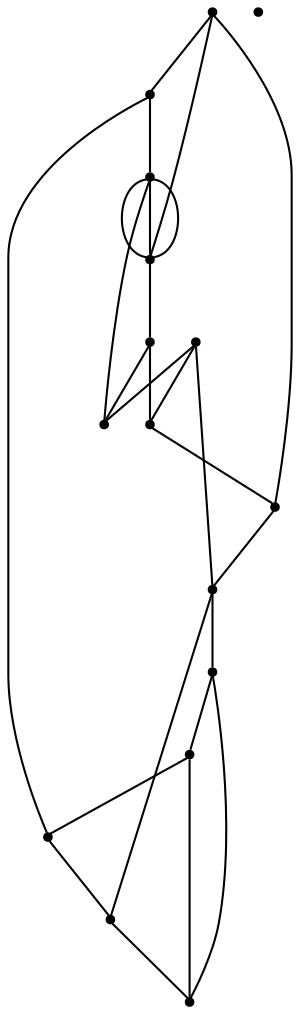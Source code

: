 graph {
  node [shape=point,comment="{\"directed\":false,\"doi\":\"10.1007/978-3-030-68766-3_19\",\"figure\":\"3 (3)\"}"]

  v0 [pos="765.0291215939044,1019.5505582082983"]
  v1 [pos="635.1012127919198,1094.5615886478108"]
  v2 [pos="765.0291215939043,869.5284973292735"]
  v3 [pos="635.1012127919198,794.517466889761"]
  v4 [pos="721.714996538234,994.5468813951276"]
  v5 [pos="635.1012127919198,1044.5542350214691"]
  v6 [pos="678.4081046650768,969.5432045819567"]
  v7 [pos="635.1012127919198,994.5468813951276"]
  v8 [pos="678.4081046650768,919.535850955615"]
  v9 [pos="635.1012127919198,744.5101132634193"]
  v10 [pos="461.86940872096216,844.5248205161026"]
  v11 [pos="505.1763005941193,869.5284973292735"]
  v12 [pos="635.1012127919198,894.5321741424443"]
  v13 [pos="505.1763005941193,1019.5505582082983"]
  v14 [pos="461.86940872096227,1044.5542350214691"]
  v15 [pos="728.0967937268133,1032.1482549797415"]

  v0 -- v1 [id="-1",pos="765.0291215939044,1019.5505582082983 739.102130245877,1064.3993196350048 690.6235539483138,1094.5615886478108 635.1012127919198,1094.5615886478108"]
  v14 -- v13 [id="-2",pos="461.86940872096227,1044.5542350214691 505.1763005941193,1019.5505582082983 505.1763005941193,1019.5505582082983 505.1763005941193,1019.5505582082983"]
  v0 -- v2 [id="-3",pos="765.0291215939044,1019.5505582082983 777.8154964782016,997.4968454680486 785.1250487244948,971.8716696573574 785.1250487244948,944.5395277687859 785.1250487244948,917.2073858802146 777.8154964782016,891.5822100695234 765.0291215939043,869.5284973292735"]
  v2 -- v3 [id="-4",pos="765.0291215939043,869.5284973292735 738.2259199587477,823.1133365702863 688.7014161915073,794.517466889761 635.1012127919198,794.517466889761"]
  v4 -- v5 [id="-6",pos="721.714996538234,994.5468813951276 704.4344282300046,1024.4475093774977 672.1162633180859,1044.5542350214691 635.1012127919198,1044.5542350214691"]
  v4 -- v5 [id="-7",pos="721.714996538234,994.5468813951276 730.2437932304898,979.8464494558038 735.1170822174972,962.7621770066786 735.1170822174972,944.5395277687859 735.1170822174972,889.3022180609785 690.3391358893168,844.5248205161026 635.1011492035021,844.5248205161026 579.8631625176873,844.5248205161026 535.0852161895069,889.3022180609785 535.0852161895069,944.5395277687859 535.0852161895069,999.7768374765934 579.8631625176873,1044.5542350214691 635.1012127919198,1044.5542350214691"]
  v6 -- v7 [id="-8",pos="678.4081046650768,969.5432045819567 669.7665253166899,984.49278513833 653.607107924111,994.5468813951276 635.1012127919198,994.5468813951276"]
  v6 -- v8 [id="-9",pos="678.4081046650768,969.5432045819567 682.6721400335997,962.1924212143629 685.1091157104996,953.6503523127601 685.1091157104996,944.5395277687859 685.1091157104996,935.4287032248117 682.6721400335997,926.886634323209 678.4081046650768,919.535850955615"]
  v9 -- v14 [id="-11",pos="635.1012127919198,744.5101132634193 745.5770589867138,744.5101132634195 835.1330152314924,834.0649719408093 835.1330152314924,944.5395277687859 835.1330152314924,1055.0140835967625 745.5770589867138,1144.5689422741525 635.1011492035021,1144.5689422741525 561.0701979583515,1144.5689422741525 496.4333054633362,1104.3546537927311 461.86940872096227,1044.5542350214691"]
  v9 -- v10 [id="-12",pos="635.1012127919198,744.5101132634193 563.6355890864355,744.5101132634195 497.60009831026366,782.6364981843165 461.86940872096216,844.5248205161026"]
  v3 -- v11 [id="-14",pos="635.1012127919198,794.517466889761 581.5009458039145,794.517466889761 531.9763784482565,823.1133365702863 505.1763005941193,869.5284973292735"]
  v12 -- v8 [id="-15",pos="635.1012127919198,894.5321741424443 653.607107924111,894.5321741424443 669.7665253166899,904.586270399242 678.4081046650768,919.535850955615"]
  v12 -- v7 [id="-16",pos="635.1012127919198,894.5321741424443 617.235792486023,894.5321741424443 600.7248690655093,904.0627529704544 591.794257330345,919.535850955615 582.8595123480303,935.0089489407757 582.8595123480303,954.0701065967961 591.794257330345,969.5432045819567 600.7290023126596,985.0163025671174 617.235792486023,994.5468813951276 635.1012127919198,994.5468813951276"]
  v13 -- v11 [id="-20",pos="505.1763005941193,1019.5505582082983 492.38711232224773,997.4979336053614 485.0772496825094,971.8722499683897 485.0772496825094,944.5395277687859 485.07724968250943,917.206805569182 492.38711232224773,891.5811219322104 505.1763005941193,869.5284973292735"]
  v1 -- v13 [id="-21",pos="635.1012127919198,1094.5615886478108 579.579324776835,1094.5615886478108 531.1011815545112,1064.3999501415756 505.1763005941193,1019.5505582082983"]
  v14 -- v10 [id="-22",pos="461.86940872096227,1044.5542350214691 444.81546651024735,1015.1519473982778 435.0692831755118,980.9840609551436 435.0692831755118,944.5395277687859 435.0692831755118,908.0949945824282 444.8154665102473,873.9271081392939 461.86940872096216,844.5248205161026"]
  v11 -- v10 [id="-28",pos="505.1763005941193,869.5284973292735 461.86940872096216,844.5248205161026 461.86940872096216,844.5248205161026 461.86940872096216,844.5248205161026"]
  v4 -- v0 [id="-37",pos="721.714996538234,994.5468813951276 765.0291215939044,1019.5505582082983 765.0291215939044,1019.5505582082983 765.0291215939044,1019.5505582082983"]
  v1 -- v5 [id="-38",pos="635.1012127919198,1094.5615886478108 635.1012127919198,1044.5542350214691 635.1012127919198,1044.5542350214691 635.1012127919198,1044.5542350214691"]
  v7 -- v5 [id="-39",pos="635.1012127919198,994.5468813951276 635.1012127919198,1044.5542350214691 635.1012127919198,1044.5542350214691 635.1012127919198,1044.5542350214691"]
  v12 -- v3 [id="-43",pos="635.1012127919198,894.5321741424443 635.1012127919198,794.517466889761 635.1012127919198,794.517466889761 635.1012127919198,794.517466889761"]
  v3 -- v9 [id="-44",pos="635.1012127919198,794.517466889761 635.1012127919198,744.5101132634193 635.1012127919198,744.5101132634193 635.1012127919198,744.5101132634193"]
  v4 -- v6 [id="-47",pos="721.714996538234,994.5468813951276 678.4081046650768,969.5432045819567 678.4081046650768,969.5432045819567 678.4081046650768,969.5432045819567"]
  v8 -- v2 [id="-48",pos="678.4081046650768,919.535850955615 765.0291215939043,869.5284973292735 765.0291215939043,869.5284973292735 765.0291215939043,869.5284973292735"]
  v5 -- v4 [id="-65",pos="635.1012127919198,1044.5542350214691 676.4869078011701,1050.6384910245683 706.5875663215736,1033.1900430531377 721.714996538234,994.5468813951276"]
}